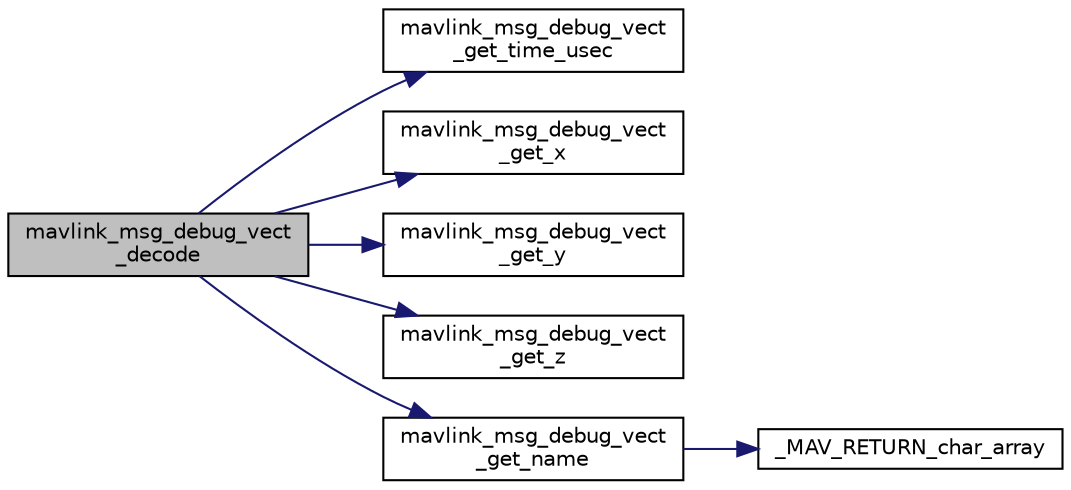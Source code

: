 digraph "mavlink_msg_debug_vect_decode"
{
 // INTERACTIVE_SVG=YES
  edge [fontname="Helvetica",fontsize="10",labelfontname="Helvetica",labelfontsize="10"];
  node [fontname="Helvetica",fontsize="10",shape=record];
  rankdir="LR";
  Node1 [label="mavlink_msg_debug_vect\l_decode",height=0.2,width=0.4,color="black", fillcolor="grey75", style="filled" fontcolor="black"];
  Node1 -> Node2 [color="midnightblue",fontsize="10",style="solid",fontname="Helvetica"];
  Node2 [label="mavlink_msg_debug_vect\l_get_time_usec",height=0.2,width=0.4,color="black", fillcolor="white", style="filled",URL="$v1_80_2common_2mavlink__msg__debug__vect_8h.html#aebff20f0d065c5393ddc5329cc325f36",tooltip="Get field time_usec from debug_vect message. "];
  Node1 -> Node3 [color="midnightblue",fontsize="10",style="solid",fontname="Helvetica"];
  Node3 [label="mavlink_msg_debug_vect\l_get_x",height=0.2,width=0.4,color="black", fillcolor="white", style="filled",URL="$v1_80_2common_2mavlink__msg__debug__vect_8h.html#aabe73afc904f130b361aa081cea2c5d6",tooltip="Get field x from debug_vect message. "];
  Node1 -> Node4 [color="midnightblue",fontsize="10",style="solid",fontname="Helvetica"];
  Node4 [label="mavlink_msg_debug_vect\l_get_y",height=0.2,width=0.4,color="black", fillcolor="white", style="filled",URL="$v1_80_2common_2mavlink__msg__debug__vect_8h.html#ad1c64062c0e45855319446bae77c4e04",tooltip="Get field y from debug_vect message. "];
  Node1 -> Node5 [color="midnightblue",fontsize="10",style="solid",fontname="Helvetica"];
  Node5 [label="mavlink_msg_debug_vect\l_get_z",height=0.2,width=0.4,color="black", fillcolor="white", style="filled",URL="$v1_80_2common_2mavlink__msg__debug__vect_8h.html#ac572d01aa1ea90ee8a0362529118e90f",tooltip="Get field z from debug_vect message. "];
  Node1 -> Node6 [color="midnightblue",fontsize="10",style="solid",fontname="Helvetica"];
  Node6 [label="mavlink_msg_debug_vect\l_get_name",height=0.2,width=0.4,color="black", fillcolor="white", style="filled",URL="$v1_80_2common_2mavlink__msg__debug__vect_8h.html#a4430cd2623ca64d7c3c5876665a7a52f",tooltip="Send a debug_vect message. "];
  Node6 -> Node7 [color="midnightblue",fontsize="10",style="solid",fontname="Helvetica"];
  Node7 [label="_MAV_RETURN_char_array",height=0.2,width=0.4,color="black", fillcolor="white", style="filled",URL="$v0_89_2protocol_8h.html#a12ebb16564718cc14d12b46458bbb290"];
}
